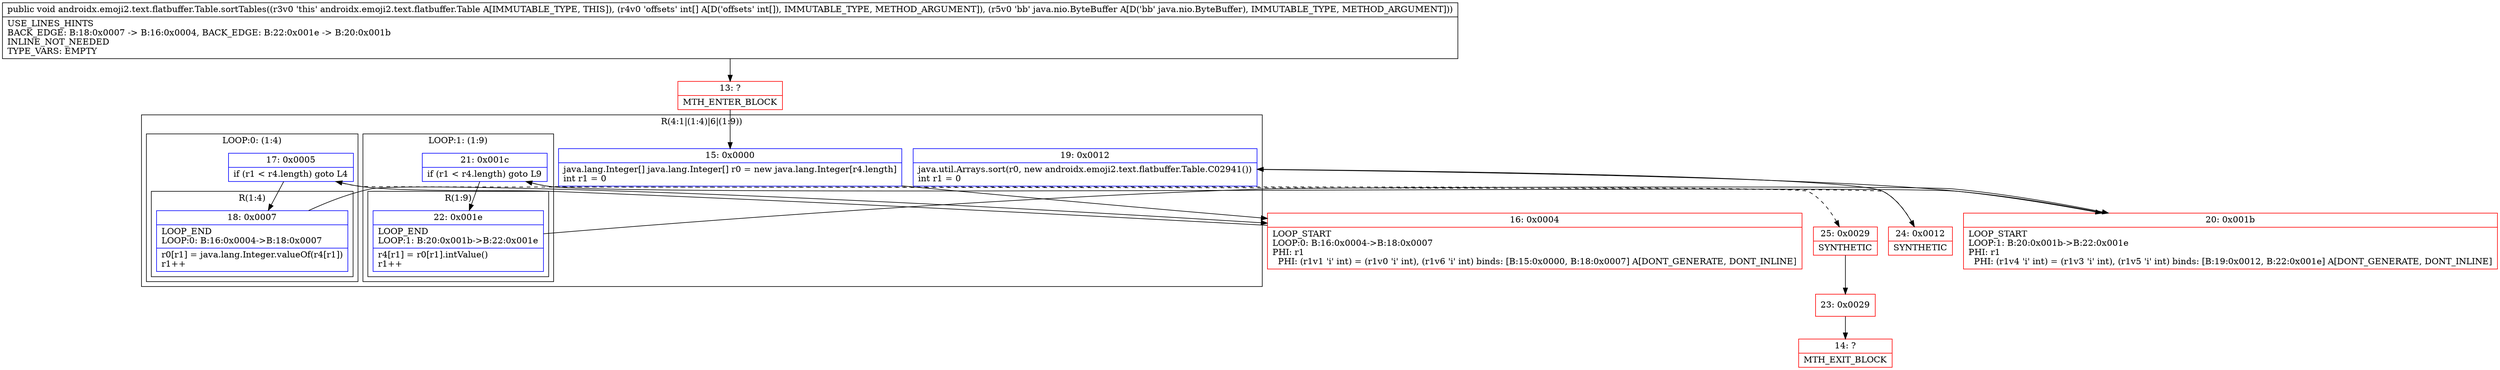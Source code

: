 digraph "CFG forandroidx.emoji2.text.flatbuffer.Table.sortTables([ILjava\/nio\/ByteBuffer;)V" {
subgraph cluster_Region_348992884 {
label = "R(4:1|(1:4)|6|(1:9))";
node [shape=record,color=blue];
Node_15 [shape=record,label="{15\:\ 0x0000|java.lang.Integer[] java.lang.Integer[] r0 = new java.lang.Integer[r4.length]\lint r1 = 0\l}"];
subgraph cluster_LoopRegion_2019751996 {
label = "LOOP:0: (1:4)";
node [shape=record,color=blue];
Node_17 [shape=record,label="{17\:\ 0x0005|if (r1 \< r4.length) goto L4\l}"];
subgraph cluster_Region_1815146526 {
label = "R(1:4)";
node [shape=record,color=blue];
Node_18 [shape=record,label="{18\:\ 0x0007|LOOP_END\lLOOP:0: B:16:0x0004\-\>B:18:0x0007\l|r0[r1] = java.lang.Integer.valueOf(r4[r1])\lr1++\l}"];
}
}
Node_19 [shape=record,label="{19\:\ 0x0012|java.util.Arrays.sort(r0, new androidx.emoji2.text.flatbuffer.Table.C02941())\lint r1 = 0\l}"];
subgraph cluster_LoopRegion_91817169 {
label = "LOOP:1: (1:9)";
node [shape=record,color=blue];
Node_21 [shape=record,label="{21\:\ 0x001c|if (r1 \< r4.length) goto L9\l}"];
subgraph cluster_Region_1803908960 {
label = "R(1:9)";
node [shape=record,color=blue];
Node_22 [shape=record,label="{22\:\ 0x001e|LOOP_END\lLOOP:1: B:20:0x001b\-\>B:22:0x001e\l|r4[r1] = r0[r1].intValue()\lr1++\l}"];
}
}
}
Node_13 [shape=record,color=red,label="{13\:\ ?|MTH_ENTER_BLOCK\l}"];
Node_16 [shape=record,color=red,label="{16\:\ 0x0004|LOOP_START\lLOOP:0: B:16:0x0004\-\>B:18:0x0007\lPHI: r1 \l  PHI: (r1v1 'i' int) = (r1v0 'i' int), (r1v6 'i' int) binds: [B:15:0x0000, B:18:0x0007] A[DONT_GENERATE, DONT_INLINE]\l}"];
Node_24 [shape=record,color=red,label="{24\:\ 0x0012|SYNTHETIC\l}"];
Node_20 [shape=record,color=red,label="{20\:\ 0x001b|LOOP_START\lLOOP:1: B:20:0x001b\-\>B:22:0x001e\lPHI: r1 \l  PHI: (r1v4 'i' int) = (r1v3 'i' int), (r1v5 'i' int) binds: [B:19:0x0012, B:22:0x001e] A[DONT_GENERATE, DONT_INLINE]\l}"];
Node_25 [shape=record,color=red,label="{25\:\ 0x0029|SYNTHETIC\l}"];
Node_23 [shape=record,color=red,label="{23\:\ 0x0029}"];
Node_14 [shape=record,color=red,label="{14\:\ ?|MTH_EXIT_BLOCK\l}"];
MethodNode[shape=record,label="{public void androidx.emoji2.text.flatbuffer.Table.sortTables((r3v0 'this' androidx.emoji2.text.flatbuffer.Table A[IMMUTABLE_TYPE, THIS]), (r4v0 'offsets' int[] A[D('offsets' int[]), IMMUTABLE_TYPE, METHOD_ARGUMENT]), (r5v0 'bb' java.nio.ByteBuffer A[D('bb' java.nio.ByteBuffer), IMMUTABLE_TYPE, METHOD_ARGUMENT]))  | USE_LINES_HINTS\lBACK_EDGE: B:18:0x0007 \-\> B:16:0x0004, BACK_EDGE: B:22:0x001e \-\> B:20:0x001b\lINLINE_NOT_NEEDED\lTYPE_VARS: EMPTY\l}"];
MethodNode -> Node_13;Node_15 -> Node_16;
Node_17 -> Node_18;
Node_17 -> Node_24[style=dashed];
Node_18 -> Node_16;
Node_19 -> Node_20;
Node_21 -> Node_22;
Node_21 -> Node_25[style=dashed];
Node_22 -> Node_20;
Node_13 -> Node_15;
Node_16 -> Node_17;
Node_24 -> Node_19;
Node_20 -> Node_21;
Node_25 -> Node_23;
Node_23 -> Node_14;
}

